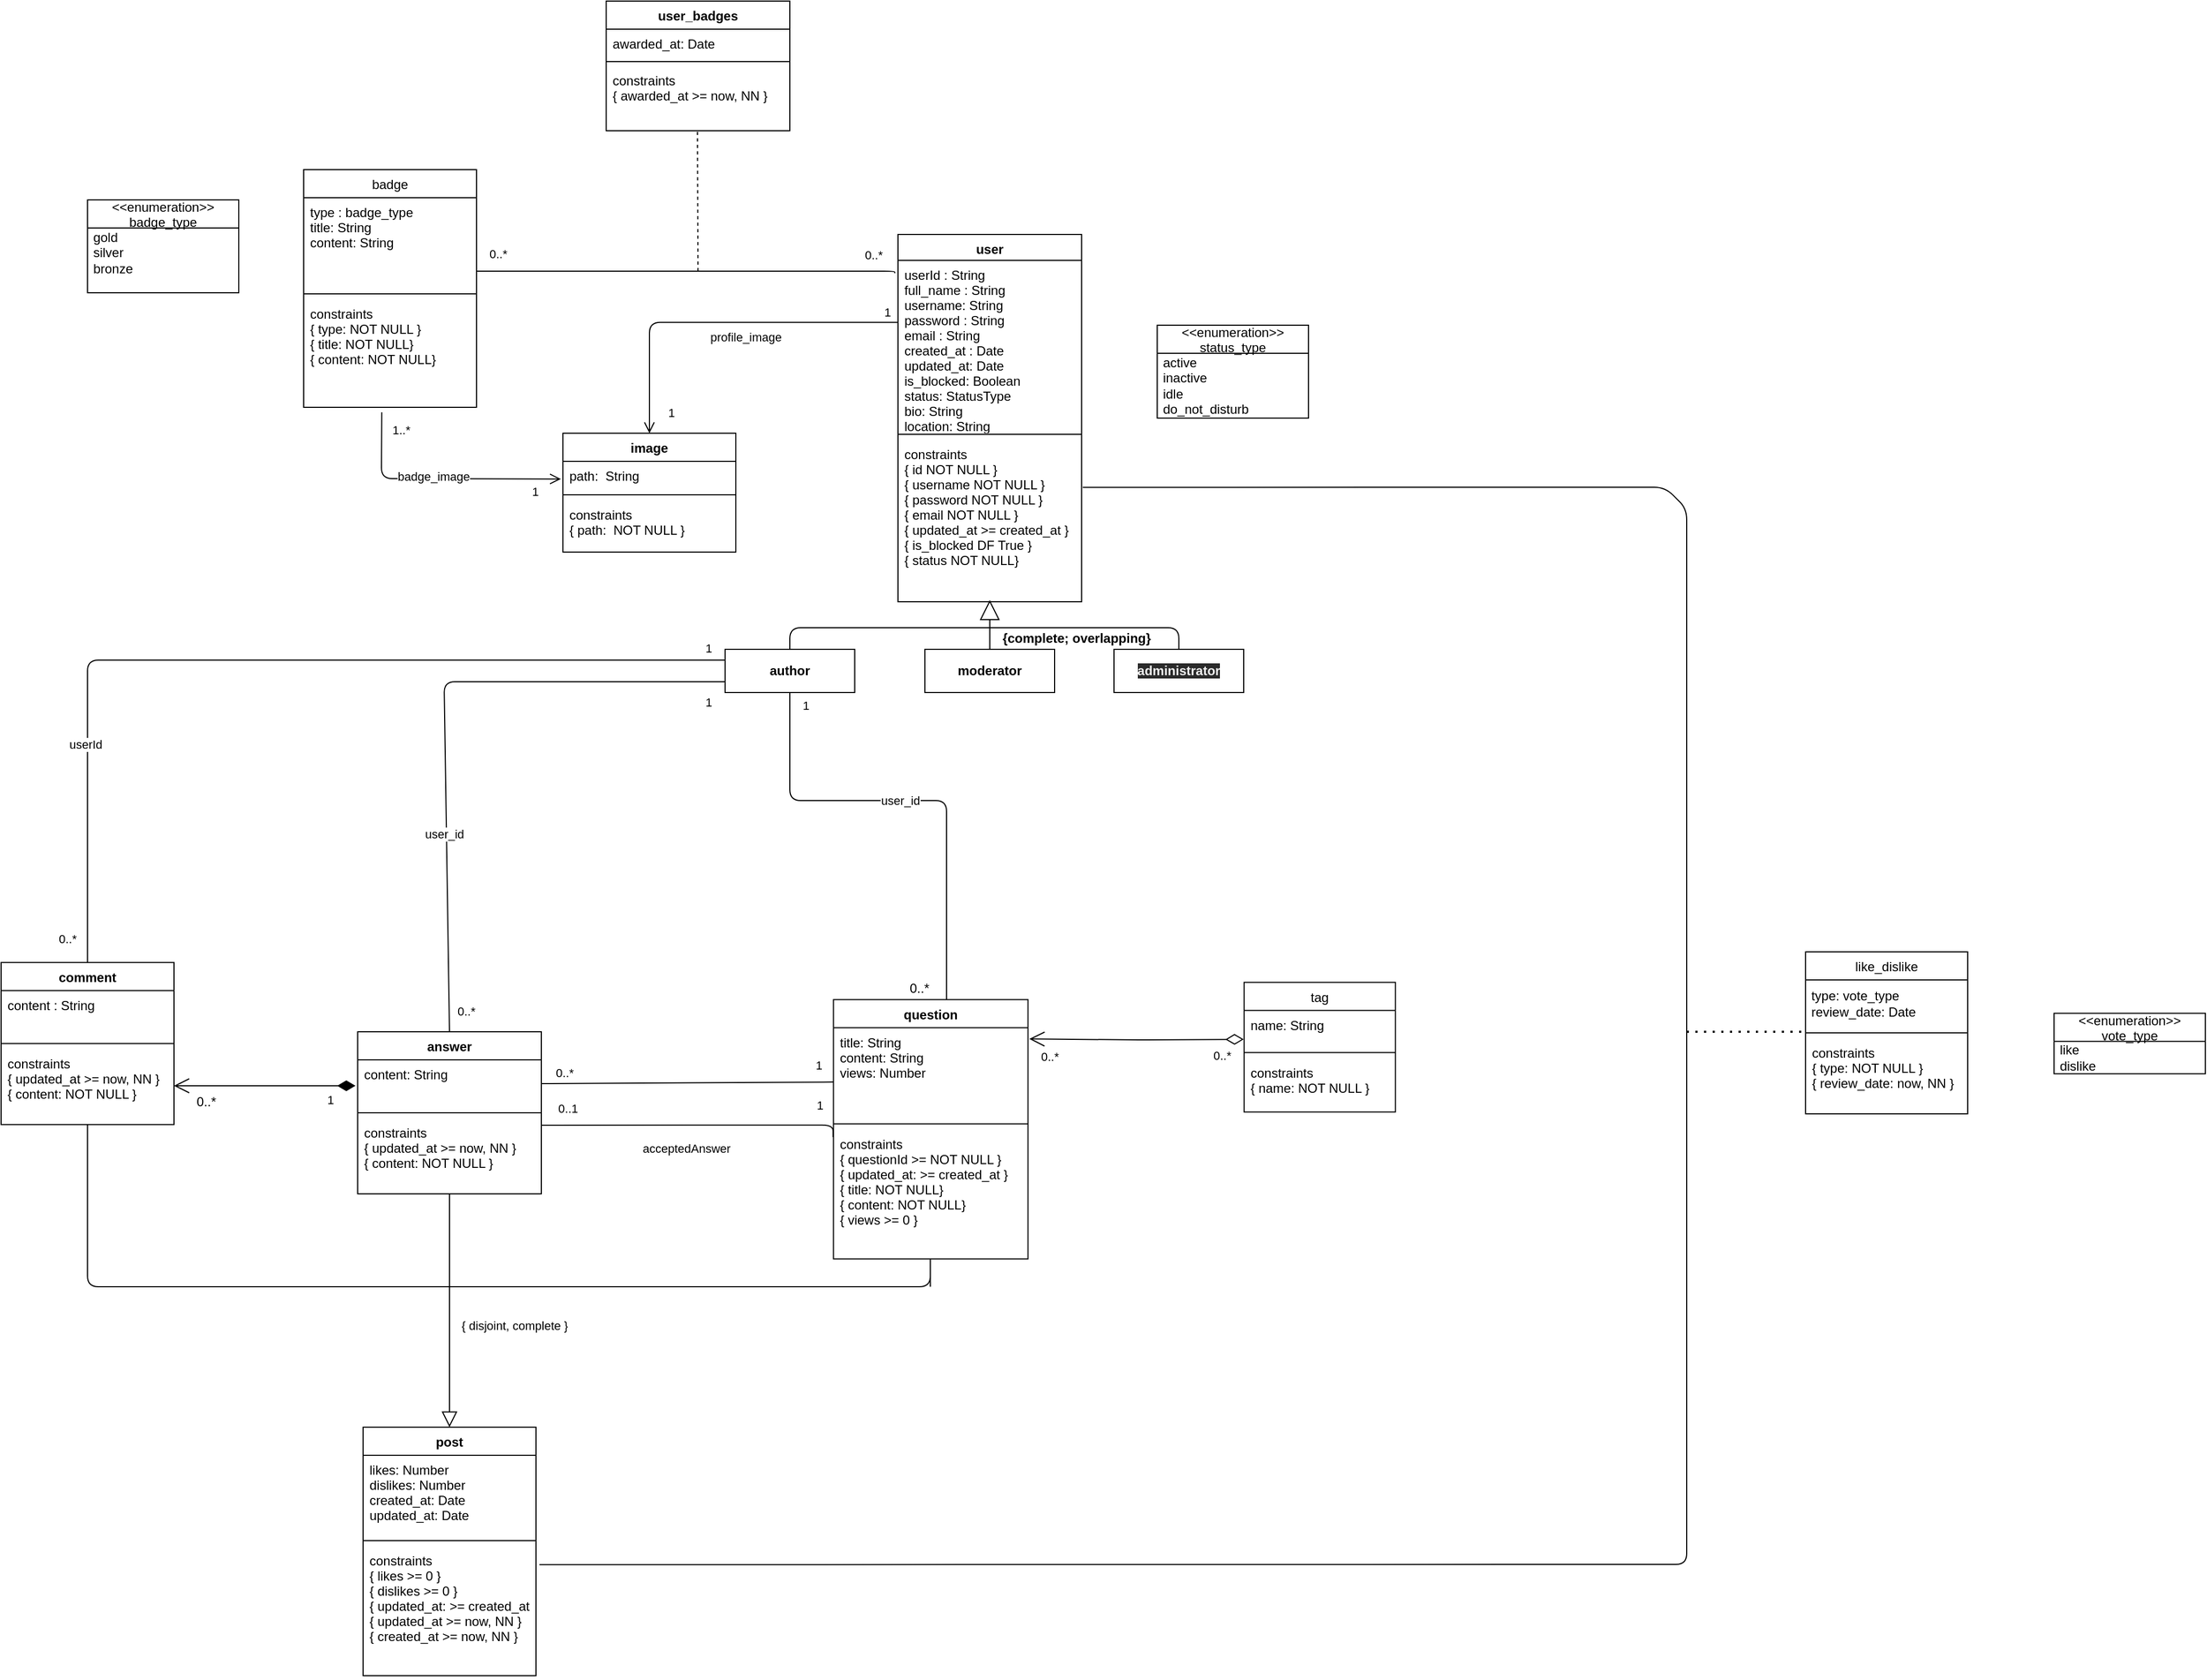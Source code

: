 <mxfile>
    <diagram id="tfldwmdO81GYDGE_3MQ3" name="Page-1">
        <mxGraphModel dx="1489" dy="1096" grid="1" gridSize="10" guides="1" tooltips="1" connect="1" arrows="1" fold="1" page="0" pageScale="1" pageWidth="827" pageHeight="1169" background="none" math="0" shadow="0">
            <root>
                <mxCell id="0"/>
                <mxCell id="1" parent="0"/>
                <mxCell id="27" value="user" style="swimlane;fontStyle=1;align=center;verticalAlign=top;childLayout=stackLayout;horizontal=1;startSize=24;horizontalStack=0;resizeParent=1;resizeParentMax=0;resizeLast=0;collapsible=1;marginBottom=0;" parent="1" vertex="1">
                    <mxGeometry x="130" y="186" width="170" height="340" as="geometry">
                        <mxRectangle x="120" y="366" width="140" height="26" as="alternateBounds"/>
                    </mxGeometry>
                </mxCell>
                <mxCell id="28" value="userId : String&#10;full_name : String&#10;username: String&#10;password : String&#10;email : String&#10;created_at : Date&#10;updated_at: Date&#10;is_blocked: Boolean&#10;status: StatusType&#10;bio: String&#10;location: String" style="text;strokeColor=none;fillColor=none;align=left;verticalAlign=top;spacingLeft=4;spacingRight=4;overflow=hidden;rotatable=0;points=[[0,0.5],[1,0.5]];portConstraint=eastwest;" parent="27" vertex="1">
                    <mxGeometry y="24" width="170" height="156" as="geometry"/>
                </mxCell>
                <mxCell id="204" value="" style="line;strokeWidth=1;fillColor=none;align=left;verticalAlign=middle;spacingTop=-1;spacingLeft=3;spacingRight=3;rotatable=0;labelPosition=right;points=[];portConstraint=eastwest;" parent="27" vertex="1">
                    <mxGeometry y="180" width="170" height="10" as="geometry"/>
                </mxCell>
                <mxCell id="205" value="constraints&#10;{ id NOT NULL }&#10;{ username NOT NULL }&#10;{ password NOT NULL }&#10;{ email NOT NULL }&#10;{ updated_at &gt;= created_at }&#10;{ is_blocked DF True }&#10;{ status NOT NULL}&#10;" style="text;strokeColor=none;fillColor=none;align=left;verticalAlign=top;spacingLeft=4;spacingRight=4;overflow=hidden;rotatable=0;points=[[0,0.5],[1,0.5]];portConstraint=eastwest;" parent="27" vertex="1">
                    <mxGeometry y="190" width="170" height="150" as="geometry"/>
                </mxCell>
                <mxCell id="45" value="image" style="swimlane;fontStyle=1;align=center;verticalAlign=top;childLayout=stackLayout;horizontal=1;startSize=26;horizontalStack=0;resizeParent=1;resizeParentMax=0;resizeLast=0;collapsible=1;marginBottom=0;" parent="1" vertex="1">
                    <mxGeometry x="-180" y="370" width="160" height="110" as="geometry"/>
                </mxCell>
                <mxCell id="46" value="path:  String" style="text;strokeColor=none;fillColor=none;align=left;verticalAlign=top;spacingLeft=4;spacingRight=4;overflow=hidden;rotatable=0;points=[[0,0.5],[1,0.5]];portConstraint=eastwest;" parent="45" vertex="1">
                    <mxGeometry y="26" width="160" height="26" as="geometry"/>
                </mxCell>
                <mxCell id="370" value="" style="line;strokeWidth=1;fillColor=none;align=left;verticalAlign=middle;spacingTop=-1;spacingLeft=3;spacingRight=3;rotatable=0;labelPosition=right;points=[];portConstraint=eastwest;" parent="45" vertex="1">
                    <mxGeometry y="52" width="160" height="10" as="geometry"/>
                </mxCell>
                <mxCell id="369" value="constraints&#10;{ path:  NOT NULL }" style="text;strokeColor=none;fillColor=none;align=left;verticalAlign=top;spacingLeft=4;spacingRight=4;overflow=hidden;rotatable=0;points=[[0,0.5],[1,0.5]];portConstraint=eastwest;" parent="45" vertex="1">
                    <mxGeometry y="62" width="160" height="48" as="geometry"/>
                </mxCell>
                <mxCell id="89" value="badge" style="swimlane;fontStyle=0;childLayout=stackLayout;horizontal=1;startSize=26;horizontalStack=0;resizeParent=1;resizeParentMax=0;resizeLast=0;collapsible=1;marginBottom=0;" parent="1" vertex="1">
                    <mxGeometry x="-420" y="126" width="160" height="220" as="geometry">
                        <mxRectangle x="-460" y="346" width="70" height="26" as="alternateBounds"/>
                    </mxGeometry>
                </mxCell>
                <mxCell id="91" value="type : badge_type&#10;title: String&#10;content: String&#10;" style="text;strokeColor=none;fillColor=none;align=left;verticalAlign=top;spacingLeft=4;spacingRight=4;overflow=hidden;rotatable=0;points=[[0,0.5],[1,0.5]];portConstraint=eastwest;" parent="89" vertex="1">
                    <mxGeometry y="26" width="160" height="84" as="geometry"/>
                </mxCell>
                <mxCell id="364" value="" style="line;strokeWidth=1;fillColor=none;align=left;verticalAlign=middle;spacingTop=-1;spacingLeft=3;spacingRight=3;rotatable=0;labelPosition=right;points=[];portConstraint=eastwest;" parent="89" vertex="1">
                    <mxGeometry y="110" width="160" height="10" as="geometry"/>
                </mxCell>
                <mxCell id="363" value="constraints&#10;{ type: NOT NULL }&#10;{ title: NOT NULL}&#10;{ content: NOT NULL}&#10;" style="text;strokeColor=none;fillColor=none;align=left;verticalAlign=top;spacingLeft=4;spacingRight=4;overflow=hidden;rotatable=0;points=[[0,0.5],[1,0.5]];portConstraint=eastwest;" parent="89" vertex="1">
                    <mxGeometry y="120" width="160" height="100" as="geometry"/>
                </mxCell>
                <mxCell id="101" value="&lt;span style=&quot;font-size: 12px ; font-weight: 700&quot;&gt;{complete; overlapping}&lt;/span&gt;" style="endArrow=block;endSize=16;endFill=0;html=1;exitX=0.5;exitY=0;exitDx=0;exitDy=0;entryX=0.5;entryY=0.989;entryDx=0;entryDy=0;entryPerimeter=0;" parent="1" source="209" target="205" edge="1">
                    <mxGeometry x="-0.562" y="-80" width="160" relative="1" as="geometry">
                        <mxPoint x="210" y="566.584" as="sourcePoint"/>
                        <mxPoint x="170" y="370" as="targetPoint"/>
                        <mxPoint as="offset"/>
                    </mxGeometry>
                </mxCell>
                <mxCell id="112" value="" style="endArrow=none;html=1;entryX=0.5;entryY=0;entryDx=0;entryDy=0;exitX=0.5;exitY=0;exitDx=0;exitDy=0;" parent="1" source="207" target="211" edge="1">
                    <mxGeometry width="50" height="50" relative="1" as="geometry">
                        <mxPoint x="30" y="597" as="sourcePoint"/>
                        <mxPoint x="430" y="597" as="targetPoint"/>
                        <Array as="points">
                            <mxPoint x="30" y="550"/>
                            <mxPoint x="210" y="550"/>
                            <mxPoint x="330" y="550"/>
                            <mxPoint x="390" y="550"/>
                        </Array>
                    </mxGeometry>
                </mxCell>
                <mxCell id="141" style="edgeStyle=orthogonalEdgeStyle;rounded=0;orthogonalLoop=1;jettySize=auto;html=1;" parent="1" edge="1">
                    <mxGeometry x="-0.919" y="-1" relative="1" as="geometry">
                        <mxPoint y="9" as="offset"/>
                    </mxGeometry>
                </mxCell>
                <mxCell id="144" value="" style="endArrow=open;startArrow=none;endFill=0;startFill=0;endSize=8;html=1;verticalAlign=bottom;labelBackgroundColor=none;strokeWidth=1;entryX=0.5;entryY=0;entryDx=0;entryDy=0;edgeStyle=orthogonalEdgeStyle;rounded=1;exitX=0;exitY=0.368;exitDx=0;exitDy=0;exitPerimeter=0;" parent="1" source="28" target="45" edge="1">
                    <mxGeometry width="160" relative="1" as="geometry">
                        <mxPoint x="-110" y="210" as="sourcePoint"/>
                        <mxPoint x="-290" y="370" as="targetPoint"/>
                        <Array as="points"/>
                    </mxGeometry>
                </mxCell>
                <mxCell id="145" value="profile_image" style="edgeLabel;html=1;align=center;verticalAlign=middle;resizable=0;points=[];" parent="144" connectable="0" vertex="1">
                    <mxGeometry x="-0.149" relative="1" as="geometry">
                        <mxPoint y="13" as="offset"/>
                    </mxGeometry>
                </mxCell>
                <mxCell id="146" value="1" style="edgeLabel;html=1;align=center;verticalAlign=middle;resizable=0;points=[];" parent="144" connectable="0" vertex="1">
                    <mxGeometry x="0.754" y="-2" relative="1" as="geometry">
                        <mxPoint x="22" y="22" as="offset"/>
                    </mxGeometry>
                </mxCell>
                <mxCell id="147" value="1" style="edgeLabel;html=1;align=center;verticalAlign=middle;resizable=0;points=[];" parent="144" connectable="0" vertex="1">
                    <mxGeometry x="-0.94" relative="1" as="geometry">
                        <mxPoint y="-10" as="offset"/>
                    </mxGeometry>
                </mxCell>
                <mxCell id="152" value="" style="endArrow=open;startArrow=none;endFill=0;startFill=0;endSize=8;html=1;verticalAlign=bottom;labelBackgroundColor=none;strokeWidth=1;entryX=-0.012;entryY=0.385;entryDx=0;entryDy=0;entryPerimeter=0;exitX=0.452;exitY=1.046;exitDx=0;exitDy=0;exitPerimeter=0;" parent="1" source="363" target="45" edge="1">
                    <mxGeometry width="160" relative="1" as="geometry">
                        <mxPoint x="-410" y="430" as="sourcePoint"/>
                        <mxPoint x="-280" y="444.12" as="targetPoint"/>
                        <Array as="points">
                            <mxPoint x="-348" y="412"/>
                        </Array>
                    </mxGeometry>
                </mxCell>
                <mxCell id="153" value="badge_image" style="edgeLabel;html=1;align=center;verticalAlign=middle;resizable=0;points=[];" parent="152" connectable="0" vertex="1">
                    <mxGeometry x="-0.149" relative="1" as="geometry">
                        <mxPoint x="12" y="-2" as="offset"/>
                    </mxGeometry>
                </mxCell>
                <mxCell id="154" value="1" style="edgeLabel;html=1;align=center;verticalAlign=middle;resizable=0;points=[];" parent="152" connectable="0" vertex="1">
                    <mxGeometry x="0.754" y="-2" relative="1" as="geometry">
                        <mxPoint x="4" y="9" as="offset"/>
                    </mxGeometry>
                </mxCell>
                <mxCell id="207" value="&lt;b&gt;author&lt;/b&gt;" style="whiteSpace=wrap;html=1;" parent="1" vertex="1">
                    <mxGeometry x="-30" y="570" width="120" height="40" as="geometry"/>
                </mxCell>
                <mxCell id="209" value="&lt;span style=&quot;font-weight: 700&quot;&gt;moderator&lt;/span&gt;" style="whiteSpace=wrap;html=1;" parent="1" vertex="1">
                    <mxGeometry x="155" y="570" width="120" height="40" as="geometry"/>
                </mxCell>
                <mxCell id="211" value="&lt;span style=&quot;color: rgb(240 , 240 , 240) ; font-family: &amp;#34;helvetica&amp;#34; ; font-size: 12px ; font-style: normal ; font-weight: 700 ; letter-spacing: normal ; text-align: center ; text-indent: 0px ; text-transform: none ; word-spacing: 0px ; background-color: rgb(42 , 42 , 42) ; display: inline ; float: none&quot;&gt;administrator&lt;/span&gt;" style="whiteSpace=wrap;html=1;" parent="1" vertex="1">
                    <mxGeometry x="330" y="570" width="120" height="40" as="geometry"/>
                </mxCell>
                <mxCell id="93" value="tag" style="swimlane;fontStyle=0;childLayout=stackLayout;horizontal=1;startSize=26;horizontalStack=0;resizeParent=1;resizeParentMax=0;resizeLast=0;collapsible=1;marginBottom=0;" parent="1" vertex="1">
                    <mxGeometry x="450.36" y="878.29" width="140" height="120" as="geometry"/>
                </mxCell>
                <mxCell id="94" value="name: String" style="text;strokeColor=none;fillColor=none;align=left;verticalAlign=top;spacingLeft=4;spacingRight=4;overflow=hidden;rotatable=0;points=[[0,0.5],[1,0.5]];portConstraint=eastwest;" parent="93" vertex="1">
                    <mxGeometry y="26" width="140" height="34" as="geometry"/>
                </mxCell>
                <mxCell id="380" value="" style="line;strokeWidth=1;fillColor=none;align=left;verticalAlign=middle;spacingTop=-1;spacingLeft=3;spacingRight=3;rotatable=0;labelPosition=right;points=[];portConstraint=eastwest;" parent="93" vertex="1">
                    <mxGeometry y="60" width="140" height="10" as="geometry"/>
                </mxCell>
                <mxCell id="379" value="constraints&#10;{ name: NOT NULL }&#10;" style="text;strokeColor=none;fillColor=none;align=left;verticalAlign=top;spacingLeft=4;spacingRight=4;overflow=hidden;rotatable=0;points=[[0,0.5],[1,0.5]];portConstraint=eastwest;" parent="93" vertex="1">
                    <mxGeometry y="70" width="140" height="50" as="geometry"/>
                </mxCell>
                <mxCell id="7" value="question" style="swimlane;fontStyle=1;align=center;verticalAlign=top;childLayout=stackLayout;horizontal=1;startSize=26;horizontalStack=0;resizeParent=1;resizeParentMax=0;resizeLast=0;collapsible=1;marginBottom=0;" parent="1" vertex="1">
                    <mxGeometry x="70.36" y="894.29" width="180" height="240" as="geometry">
                        <mxRectangle x="70.36" y="894.29" width="80" height="26" as="alternateBounds"/>
                    </mxGeometry>
                </mxCell>
                <mxCell id="8" value="title: String&#10;content: String&#10;views: Number" style="text;strokeColor=none;fillColor=none;align=left;verticalAlign=top;spacingLeft=4;spacingRight=4;overflow=hidden;rotatable=0;points=[[0,0.5],[1,0.5]];portConstraint=eastwest;" parent="7" vertex="1">
                    <mxGeometry y="26" width="180" height="84" as="geometry"/>
                </mxCell>
                <mxCell id="375" value="" style="line;strokeWidth=1;fillColor=none;align=left;verticalAlign=middle;spacingTop=-1;spacingLeft=3;spacingRight=3;rotatable=0;labelPosition=right;points=[];portConstraint=eastwest;" parent="7" vertex="1">
                    <mxGeometry y="110" width="180" height="10" as="geometry"/>
                </mxCell>
                <mxCell id="376" value="constraints&#10;{ questionId &gt;= NOT NULL }&#10;{ updated_at: &gt;= created_at }&#10;{ title: NOT NULL}&#10;{ content: NOT NULL}&#10;{ views &gt;= 0 }" style="text;strokeColor=none;fillColor=none;align=left;verticalAlign=top;spacingLeft=4;spacingRight=4;overflow=hidden;rotatable=0;points=[[0,0.5],[1,0.5]];portConstraint=eastwest;" parent="7" vertex="1">
                    <mxGeometry y="120" width="180" height="120" as="geometry"/>
                </mxCell>
                <mxCell id="58" value="comment" style="swimlane;fontStyle=1;align=center;verticalAlign=top;childLayout=stackLayout;horizontal=1;startSize=26;horizontalStack=0;resizeParent=1;resizeParentMax=0;resizeLast=0;collapsible=1;marginBottom=0;" parent="1" vertex="1">
                    <mxGeometry x="-700" y="859.91" width="160" height="150" as="geometry">
                        <mxRectangle x="-700" y="859.91" width="90" height="26" as="alternateBounds"/>
                    </mxGeometry>
                </mxCell>
                <mxCell id="59" value="content : String&#10;" style="text;strokeColor=none;fillColor=none;align=left;verticalAlign=top;spacingLeft=4;spacingRight=4;overflow=hidden;rotatable=0;points=[[0,0.5],[1,0.5]];portConstraint=eastwest;" parent="58" vertex="1">
                    <mxGeometry y="26" width="160" height="44" as="geometry"/>
                </mxCell>
                <mxCell id="372" value="" style="line;strokeWidth=1;fillColor=none;align=left;verticalAlign=middle;spacingTop=-1;spacingLeft=3;spacingRight=3;rotatable=0;labelPosition=right;points=[];portConstraint=eastwest;" parent="58" vertex="1">
                    <mxGeometry y="70" width="160" height="10" as="geometry"/>
                </mxCell>
                <mxCell id="371" value="constraints&#10;{ updated_at &gt;= now, NN }&#10;{ content: NOT NULL }" style="text;strokeColor=none;fillColor=none;align=left;verticalAlign=top;spacingLeft=4;spacingRight=4;overflow=hidden;rotatable=0;points=[[0,0.5],[1,0.5]];portConstraint=eastwest;" parent="58" vertex="1">
                    <mxGeometry y="80" width="160" height="70" as="geometry"/>
                </mxCell>
                <mxCell id="83" value="post" style="swimlane;fontStyle=1;align=center;verticalAlign=top;childLayout=stackLayout;horizontal=1;startSize=26;horizontalStack=0;resizeParent=1;resizeParentMax=0;resizeLast=0;collapsible=1;marginBottom=0;" parent="1" vertex="1">
                    <mxGeometry x="-365" y="1290.0" width="160" height="230" as="geometry">
                        <mxRectangle x="1050" y="600" width="80" height="26" as="alternateBounds"/>
                    </mxGeometry>
                </mxCell>
                <mxCell id="84" value="likes: Number&#10;dislikes: Number&#10;created_at: Date&#10;updated_at: Date" style="text;strokeColor=none;fillColor=none;align=left;verticalAlign=top;spacingLeft=4;spacingRight=4;overflow=hidden;rotatable=0;points=[[0,0.5],[1,0.5]];portConstraint=eastwest;" parent="83" vertex="1">
                    <mxGeometry y="26" width="160" height="74" as="geometry"/>
                </mxCell>
                <mxCell id="222" value="" style="line;strokeWidth=1;fillColor=none;align=left;verticalAlign=middle;spacingTop=-1;spacingLeft=3;spacingRight=3;rotatable=0;labelPosition=right;points=[];portConstraint=eastwest;" parent="83" vertex="1">
                    <mxGeometry y="100" width="160" height="10" as="geometry"/>
                </mxCell>
                <mxCell id="221" value="constraints&#10;{ likes &gt;= 0 }&#10;{ dislikes &gt;= 0 }&#10;{ updated_at: &gt;= created_at }&#10;{ updated_at &gt;= now, NN }&#10;{ created_at &gt;= now, NN }" style="text;strokeColor=none;fillColor=none;align=left;verticalAlign=top;spacingLeft=4;spacingRight=4;overflow=hidden;rotatable=0;points=[[0,0.5],[1,0.5]];portConstraint=eastwest;" parent="83" vertex="1">
                    <mxGeometry y="110" width="160" height="120" as="geometry"/>
                </mxCell>
                <mxCell id="162" value="0..*" style="text;html=1;strokeColor=none;fillColor=none;align=center;verticalAlign=middle;whiteSpace=wrap;rounded=0;" parent="1" vertex="1">
                    <mxGeometry x="-530" y="978.622" width="40" height="19.818" as="geometry"/>
                </mxCell>
                <mxCell id="232" value="1..*" style="edgeLabel;html=1;align=center;verticalAlign=middle;resizable=0;points=[];" parent="1" connectable="0" vertex="1">
                    <mxGeometry x="-209.998" y="330.997" as="geometry">
                        <mxPoint x="-120" y="36" as="offset"/>
                    </mxGeometry>
                </mxCell>
                <mxCell id="238" value="" style="endArrow=none;html=1;edgeStyle=orthogonalEdgeStyle;entryX=-0.017;entryY=0.076;entryDx=0;entryDy=0;entryPerimeter=0;" parent="1" target="28" edge="1">
                    <mxGeometry relative="1" as="geometry">
                        <mxPoint x="-260" y="220" as="sourcePoint"/>
                        <mxPoint x="-100" y="220" as="targetPoint"/>
                        <Array as="points">
                            <mxPoint x="-260" y="220"/>
                        </Array>
                    </mxGeometry>
                </mxCell>
                <mxCell id="239" value="0..*" style="edgeLabel;resizable=0;html=1;align=left;verticalAlign=bottom;" parent="238" connectable="0" vertex="1">
                    <mxGeometry x="-1" relative="1" as="geometry">
                        <mxPoint x="10" y="-8" as="offset"/>
                    </mxGeometry>
                </mxCell>
                <mxCell id="240" value="0..*" style="edgeLabel;resizable=0;html=1;align=right;verticalAlign=bottom;" parent="238" connectable="0" vertex="1">
                    <mxGeometry x="1" relative="1" as="geometry">
                        <mxPoint x="-11" y="-8" as="offset"/>
                    </mxGeometry>
                </mxCell>
                <mxCell id="241" value="" style="endArrow=none;html=1;edgeStyle=orthogonalEdgeStyle;exitX=0.5;exitY=1;exitDx=0;exitDy=0;" parent="1" source="207" edge="1">
                    <mxGeometry relative="1" as="geometry">
                        <mxPoint x="30" y="690" as="sourcePoint"/>
                        <mxPoint x="175" y="894" as="targetPoint"/>
                        <Array as="points">
                            <mxPoint x="30" y="710"/>
                            <mxPoint x="175" y="710"/>
                        </Array>
                    </mxGeometry>
                </mxCell>
                <mxCell id="242" value="1" style="edgeLabel;resizable=0;html=1;align=left;verticalAlign=bottom;" parent="241" connectable="0" vertex="1">
                    <mxGeometry x="-1" relative="1" as="geometry">
                        <mxPoint x="10" y="20" as="offset"/>
                    </mxGeometry>
                </mxCell>
                <mxCell id="423" value="user_id" style="edgeLabel;html=1;align=center;verticalAlign=middle;resizable=0;points=[];" parent="241" connectable="0" vertex="1">
                    <mxGeometry x="-0.06" y="-5" relative="1" as="geometry">
                        <mxPoint y="-5" as="offset"/>
                    </mxGeometry>
                </mxCell>
                <mxCell id="245" value="0..*" style="text;html=1;strokeColor=none;fillColor=none;align=center;verticalAlign=middle;whiteSpace=wrap;rounded=0;" parent="1" vertex="1">
                    <mxGeometry x="130" y="874" width="40" height="20" as="geometry"/>
                </mxCell>
                <mxCell id="293" value="" style="endArrow=none;html=1;edgeStyle=orthogonalEdgeStyle;exitX=-0.002;exitY=0.06;exitDx=0;exitDy=0;exitPerimeter=0;entryX=1.001;entryY=0.092;entryDx=0;entryDy=0;entryPerimeter=0;" parent="1" source="376" target="373" edge="1">
                    <mxGeometry relative="1" as="geometry">
                        <mxPoint x="67" y="1021" as="sourcePoint"/>
                        <mxPoint x="-160" y="1021" as="targetPoint"/>
                        <Array as="points">
                            <mxPoint x="70" y="1010"/>
                        </Array>
                    </mxGeometry>
                </mxCell>
                <mxCell id="294" value="1" style="edgeLabel;resizable=0;html=1;align=left;verticalAlign=bottom;" parent="293" connectable="0" vertex="1">
                    <mxGeometry x="-1" relative="1" as="geometry">
                        <mxPoint x="-17" y="-21" as="offset"/>
                    </mxGeometry>
                </mxCell>
                <mxCell id="295" value="0..1" style="edgeLabel;resizable=0;html=1;align=right;verticalAlign=bottom;" parent="293" connectable="0" vertex="1">
                    <mxGeometry x="1" relative="1" as="geometry">
                        <mxPoint x="34" y="-7" as="offset"/>
                    </mxGeometry>
                </mxCell>
                <mxCell id="292" value="acceptedAnswer" style="edgeLabel;html=1;align=center;verticalAlign=middle;resizable=0;points=[];" parent="1" connectable="0" vertex="1">
                    <mxGeometry x="-350" y="898" width="180" as="geometry">
                        <mxPoint x="194" y="134" as="offset"/>
                    </mxGeometry>
                </mxCell>
                <mxCell id="305" value="0..*" style="endArrow=open;html=1;endSize=12;startArrow=diamondThin;startSize=14;startFill=0;edgeStyle=orthogonalEdgeStyle;align=left;verticalAlign=bottom;entryX=1.007;entryY=0.123;entryDx=0;entryDy=0;entryPerimeter=0;" parent="1" target="8" edge="1">
                    <mxGeometry x="-0.698" y="24" relative="1" as="geometry">
                        <mxPoint x="450" y="931" as="sourcePoint"/>
                        <mxPoint x="200.36" y="1078.29" as="targetPoint"/>
                        <mxPoint as="offset"/>
                    </mxGeometry>
                </mxCell>
                <mxCell id="307" value="0..*" style="edgeLabel;resizable=0;html=1;align=right;verticalAlign=bottom;" parent="1" connectable="0" vertex="1">
                    <mxGeometry x="250.36" y="1118.287" as="geometry">
                        <mxPoint x="29" y="-163" as="offset"/>
                    </mxGeometry>
                </mxCell>
                <mxCell id="310" value="1" style="endArrow=open;html=1;endSize=12;startArrow=diamondThin;startSize=14;startFill=1;edgeStyle=orthogonalEdgeStyle;align=left;verticalAlign=bottom;" parent="1" edge="1">
                    <mxGeometry x="-0.663" y="22" relative="1" as="geometry">
                        <mxPoint x="-372" y="974" as="sourcePoint"/>
                        <mxPoint x="-540" y="974" as="targetPoint"/>
                        <Array as="points"/>
                        <mxPoint as="offset"/>
                    </mxGeometry>
                </mxCell>
                <mxCell id="318" value="" style="endArrow=none;html=1;entryX=0;entryY=0.75;entryDx=0;entryDy=0;exitX=0.5;exitY=0;exitDx=0;exitDy=0;" parent="1" source="322" target="207" edge="1">
                    <mxGeometry width="50" height="50" relative="1" as="geometry">
                        <mxPoint x="-160" y="1134" as="sourcePoint"/>
                        <mxPoint x="-160" y="584" as="targetPoint"/>
                        <Array as="points">
                            <mxPoint x="-290" y="600"/>
                            <mxPoint x="-160" y="600"/>
                        </Array>
                    </mxGeometry>
                </mxCell>
                <mxCell id="396" value="user_id" style="edgeLabel;html=1;align=center;verticalAlign=middle;resizable=0;points=[];" parent="318" vertex="1" connectable="0">
                    <mxGeometry x="-0.282" y="3" relative="1" as="geometry">
                        <mxPoint x="1" y="26" as="offset"/>
                    </mxGeometry>
                </mxCell>
                <mxCell id="319" value="1" style="edgeLabel;resizable=0;html=1;align=left;verticalAlign=bottom;" parent="1" connectable="0" vertex="1">
                    <mxGeometry x="60.0" y="844.004" as="geometry">
                        <mxPoint x="-110" y="-217" as="offset"/>
                    </mxGeometry>
                </mxCell>
                <mxCell id="320" value="0..*" style="edgeLabel;resizable=0;html=1;align=right;verticalAlign=bottom;" parent="1" connectable="0" vertex="1">
                    <mxGeometry x="-79.64" y="803.997" as="geometry">
                        <mxPoint x="-181" y="110" as="offset"/>
                    </mxGeometry>
                </mxCell>
                <mxCell id="322" value="answer" style="swimlane;fontStyle=1;align=center;verticalAlign=top;childLayout=stackLayout;horizontal=1;startSize=26;horizontalStack=0;resizeParent=1;resizeParentMax=0;resizeLast=0;collapsible=1;marginBottom=0;" parent="1" vertex="1">
                    <mxGeometry x="-370" y="924" width="170" height="150" as="geometry">
                        <mxRectangle x="-370" y="924" width="80" height="26" as="alternateBounds"/>
                    </mxGeometry>
                </mxCell>
                <mxCell id="323" value="content: String" style="text;strokeColor=none;fillColor=none;align=left;verticalAlign=top;spacingLeft=4;spacingRight=4;overflow=hidden;rotatable=0;points=[[0,0.5],[1,0.5]];portConstraint=eastwest;" parent="322" vertex="1">
                    <mxGeometry y="26" width="170" height="44" as="geometry"/>
                </mxCell>
                <mxCell id="374" value="" style="line;strokeWidth=1;fillColor=none;align=left;verticalAlign=middle;spacingTop=-1;spacingLeft=3;spacingRight=3;rotatable=0;labelPosition=right;points=[];portConstraint=eastwest;" parent="322" vertex="1">
                    <mxGeometry y="70" width="170" height="10" as="geometry"/>
                </mxCell>
                <mxCell id="373" value="constraints&#10;{ updated_at &gt;= now, NN }&#10;{ content: NOT NULL }" style="text;strokeColor=none;fillColor=none;align=left;verticalAlign=top;spacingLeft=4;spacingRight=4;overflow=hidden;rotatable=0;points=[[0,0.5],[1,0.5]];portConstraint=eastwest;" parent="322" vertex="1">
                    <mxGeometry y="80" width="170" height="70" as="geometry"/>
                </mxCell>
                <mxCell id="328" value="" style="endArrow=none;html=1;entryX=0;entryY=0.25;entryDx=0;entryDy=0;exitX=0.5;exitY=0;exitDx=0;exitDy=0;" parent="1" source="58" target="207" edge="1">
                    <mxGeometry width="50" height="50" relative="1" as="geometry">
                        <mxPoint x="-620" y="933.91" as="sourcePoint"/>
                        <mxPoint x="-90" y="724" as="targetPoint"/>
                        <Array as="points">
                            <mxPoint x="-620" y="580"/>
                        </Array>
                    </mxGeometry>
                </mxCell>
                <mxCell id="397" value="userId" style="edgeLabel;html=1;align=center;verticalAlign=middle;resizable=0;points=[];" parent="328" vertex="1" connectable="0">
                    <mxGeometry x="-0.536" y="2" relative="1" as="geometry">
                        <mxPoint as="offset"/>
                    </mxGeometry>
                </mxCell>
                <mxCell id="331" value="1" style="edgeLabel;resizable=0;html=1;align=left;verticalAlign=bottom;" parent="1" connectable="0" vertex="1">
                    <mxGeometry x="60.0" y="794.004" as="geometry">
                        <mxPoint x="-110" y="-217" as="offset"/>
                    </mxGeometry>
                </mxCell>
                <mxCell id="332" value="0..*" style="edgeLabel;resizable=0;html=1;align=right;verticalAlign=bottom;" parent="1" connectable="0" vertex="1">
                    <mxGeometry x="-540.0" y="849.997" as="geometry">
                        <mxPoint x="-90" y="-3" as="offset"/>
                    </mxGeometry>
                </mxCell>
                <mxCell id="357" value="&lt;&lt;enumeration&gt;&gt;&#10;status_type" style="swimlane;fontStyle=0;childLayout=stackLayout;horizontal=1;startSize=26;horizontalStack=0;resizeParent=1;resizeParentMax=0;resizeLast=0;collapsible=1;marginBottom=0;" parent="1" vertex="1">
                    <mxGeometry x="370" y="270" width="140" height="86" as="geometry"/>
                </mxCell>
                <mxCell id="362" value="&lt;div&gt;&lt;span&gt;&amp;nbsp;active&lt;/span&gt;&lt;/div&gt;&lt;div&gt;&lt;span&gt;&amp;nbsp;inactive&lt;/span&gt;&lt;/div&gt;&lt;div&gt;&lt;span&gt;&amp;nbsp;idle&lt;/span&gt;&lt;/div&gt;&lt;div&gt;&lt;span&gt;&amp;nbsp;do_not_disturb&lt;/span&gt;&lt;/div&gt;" style="text;html=1;align=left;verticalAlign=middle;resizable=0;points=[];autosize=1;strokeColor=none;" parent="357" vertex="1">
                    <mxGeometry y="26" width="140" height="60" as="geometry"/>
                </mxCell>
                <mxCell id="365" value="&lt;&lt;enumeration&gt;&gt;&#10;badge_type" style="swimlane;fontStyle=0;childLayout=stackLayout;horizontal=1;startSize=26;horizontalStack=0;resizeParent=1;resizeParentMax=0;resizeLast=0;collapsible=1;marginBottom=0;" parent="1" vertex="1">
                    <mxGeometry x="-620" y="154" width="140" height="86" as="geometry"/>
                </mxCell>
                <mxCell id="366" value="&lt;div&gt;&lt;span&gt;&amp;nbsp;gold&lt;/span&gt;&lt;/div&gt;&lt;div&gt;&lt;span&gt;&amp;nbsp;silver&lt;/span&gt;&lt;/div&gt;&lt;div&gt;&lt;span&gt;&amp;nbsp;bronze&lt;/span&gt;&lt;/div&gt;&lt;div&gt;&lt;span&gt;&amp;nbsp;&lt;/span&gt;&lt;/div&gt;" style="text;html=1;align=left;verticalAlign=middle;resizable=0;points=[];autosize=1;strokeColor=none;" parent="365" vertex="1">
                    <mxGeometry y="26" width="140" height="60" as="geometry"/>
                </mxCell>
                <mxCell id="404" value="" style="endArrow=none;html=1;entryX=0.5;entryY=1;entryDx=0;entryDy=0;" parent="1" target="58" edge="1">
                    <mxGeometry width="50" height="50" relative="1" as="geometry">
                        <mxPoint x="-290" y="1160" as="sourcePoint"/>
                        <mxPoint x="-600" y="1050" as="targetPoint"/>
                        <Array as="points">
                            <mxPoint x="-290" y="1160"/>
                            <mxPoint x="-620" y="1160"/>
                        </Array>
                    </mxGeometry>
                </mxCell>
                <mxCell id="405" value="" style="endArrow=block;html=1;exitX=0.5;exitY=1;exitDx=0;exitDy=0;entryX=0.5;entryY=0;entryDx=0;entryDy=0;endFill=0;endSize=12;" parent="1" source="322" target="83" edge="1">
                    <mxGeometry width="50" height="50" relative="1" as="geometry">
                        <mxPoint x="-260" y="1160" as="sourcePoint"/>
                        <mxPoint x="-210" y="1210" as="targetPoint"/>
                    </mxGeometry>
                </mxCell>
                <mxCell id="409" value="{ disjoint, complete }" style="edgeLabel;html=1;align=center;verticalAlign=middle;resizable=0;points=[];" parent="405" vertex="1" connectable="0">
                    <mxGeometry x="0.422" y="3" relative="1" as="geometry">
                        <mxPoint x="57" y="-32" as="offset"/>
                    </mxGeometry>
                </mxCell>
                <mxCell id="406" value="" style="endArrow=none;html=1;rounded=1;" parent="1" edge="1">
                    <mxGeometry width="50" height="50" relative="1" as="geometry">
                        <mxPoint x="-290" y="1160" as="sourcePoint"/>
                        <mxPoint x="160" y="1160" as="targetPoint"/>
                        <Array as="points">
                            <mxPoint x="160" y="1160"/>
                            <mxPoint x="160" y="1130"/>
                        </Array>
                    </mxGeometry>
                </mxCell>
                <mxCell id="410" value="" style="endArrow=none;html=1;endSize=12;exitX=1;exitY=0.5;exitDx=0;exitDy=0;entryX=0;entryY=0.598;entryDx=0;entryDy=0;entryPerimeter=0;" parent="1" source="323" target="8" edge="1">
                    <mxGeometry width="50" height="50" relative="1" as="geometry">
                        <mxPoint x="-190" y="980" as="sourcePoint"/>
                        <mxPoint x="50" y="980" as="targetPoint"/>
                    </mxGeometry>
                </mxCell>
                <mxCell id="411" value="0..*" style="edgeLabel;resizable=0;html=1;align=right;verticalAlign=bottom;" parent="1" connectable="0" vertex="1">
                    <mxGeometry x="-170.0" y="970.0" as="geometry"/>
                </mxCell>
                <mxCell id="412" value="1" style="edgeLabel;resizable=0;html=1;align=left;verticalAlign=bottom;" parent="1" connectable="0" vertex="1">
                    <mxGeometry x="60.0" y="1023.29" as="geometry">
                        <mxPoint x="-8" y="-60" as="offset"/>
                    </mxGeometry>
                </mxCell>
                <mxCell id="416" value="user_badges" style="swimlane;fontStyle=1;align=center;verticalAlign=top;childLayout=stackLayout;horizontal=1;startSize=26;horizontalStack=0;resizeParent=1;resizeParentMax=0;resizeLast=0;collapsible=1;marginBottom=0;" parent="1" vertex="1">
                    <mxGeometry x="-140" y="-30" width="170" height="120" as="geometry"/>
                </mxCell>
                <mxCell id="417" value="awarded_at: Date" style="text;strokeColor=none;fillColor=none;align=left;verticalAlign=top;spacingLeft=4;spacingRight=4;overflow=hidden;rotatable=0;points=[[0,0.5],[1,0.5]];portConstraint=eastwest;" parent="416" vertex="1">
                    <mxGeometry y="26" width="170" height="26" as="geometry"/>
                </mxCell>
                <mxCell id="418" value="" style="line;strokeWidth=1;fillColor=none;align=left;verticalAlign=middle;spacingTop=-1;spacingLeft=3;spacingRight=3;rotatable=0;labelPosition=right;points=[];portConstraint=eastwest;" parent="416" vertex="1">
                    <mxGeometry y="52" width="170" height="8" as="geometry"/>
                </mxCell>
                <mxCell id="419" value="constraints&#10;{ awarded_at &gt;= now, NN }" style="text;strokeColor=none;fillColor=none;align=left;verticalAlign=top;spacingLeft=4;spacingRight=4;overflow=hidden;rotatable=0;points=[[0,0.5],[1,0.5]];portConstraint=eastwest;" parent="416" vertex="1">
                    <mxGeometry y="60" width="170" height="60" as="geometry"/>
                </mxCell>
                <mxCell id="424" value="" style="endArrow=none;dashed=1;html=1;" parent="1" edge="1">
                    <mxGeometry width="50" height="50" relative="1" as="geometry">
                        <mxPoint x="-55" y="220" as="sourcePoint"/>
                        <mxPoint x="-55.5" y="90" as="targetPoint"/>
                    </mxGeometry>
                </mxCell>
                <mxCell id="425" value="" style="endArrow=none;html=1;exitX=1.006;exitY=0.294;exitDx=0;exitDy=0;exitPerimeter=0;entryX=1.02;entryY=0.144;entryDx=0;entryDy=0;entryPerimeter=0;" parent="1" source="205" target="221" edge="1">
                    <mxGeometry width="50" height="50" relative="1" as="geometry">
                        <mxPoint x="350" y="720" as="sourcePoint"/>
                        <mxPoint x="860" y="1430" as="targetPoint"/>
                        <Array as="points">
                            <mxPoint x="840" y="420"/>
                            <mxPoint x="860" y="440"/>
                            <mxPoint x="860" y="1417"/>
                        </Array>
                    </mxGeometry>
                </mxCell>
                <mxCell id="426" value="like_dislike" style="swimlane;fontStyle=0;childLayout=stackLayout;horizontal=1;startSize=26;horizontalStack=0;resizeParent=1;resizeParentMax=0;resizeLast=0;collapsible=1;marginBottom=0;" parent="1" vertex="1">
                    <mxGeometry x="970" y="850" width="150" height="150" as="geometry"/>
                </mxCell>
                <mxCell id="431" value="&amp;nbsp;type: vote_type&lt;br&gt;&lt;span&gt;&amp;nbsp;review_date: Date&lt;/span&gt;" style="text;html=1;strokeColor=none;fillColor=none;align=left;verticalAlign=middle;whiteSpace=wrap;rounded=0;" parent="426" vertex="1">
                    <mxGeometry y="26" width="150" height="44" as="geometry"/>
                </mxCell>
                <mxCell id="434" value="" style="line;strokeWidth=1;fillColor=none;align=left;verticalAlign=middle;spacingTop=-1;spacingLeft=3;spacingRight=3;rotatable=0;labelPosition=right;points=[];portConstraint=eastwest;" parent="426" vertex="1">
                    <mxGeometry y="70" width="150" height="10" as="geometry"/>
                </mxCell>
                <mxCell id="432" value="constraints&#10;{ type: NOT NULL }&#10;{ review_date: now, NN }&#10;" style="text;strokeColor=none;fillColor=none;align=left;verticalAlign=top;spacingLeft=4;spacingRight=4;overflow=hidden;rotatable=0;points=[[0,0.5],[1,0.5]];portConstraint=eastwest;" parent="426" vertex="1">
                    <mxGeometry y="80" width="150" height="70" as="geometry"/>
                </mxCell>
                <mxCell id="430" value="" style="endArrow=none;dashed=1;html=1;dashPattern=1 3;strokeWidth=2;" parent="1" edge="1">
                    <mxGeometry width="50" height="50" relative="1" as="geometry">
                        <mxPoint x="860" y="924" as="sourcePoint"/>
                        <mxPoint x="970" y="924" as="targetPoint"/>
                    </mxGeometry>
                </mxCell>
                <mxCell id="435" value="&lt;&lt;enumeration&gt;&gt;&#10;vote_type" style="swimlane;fontStyle=0;childLayout=stackLayout;horizontal=1;startSize=26;horizontalStack=0;resizeParent=1;resizeParentMax=0;resizeLast=0;collapsible=1;marginBottom=0;" parent="1" vertex="1">
                    <mxGeometry x="1200" y="906.91" width="140" height="56" as="geometry"/>
                </mxCell>
                <mxCell id="437" value="&amp;nbsp;like&lt;br&gt;&amp;nbsp;dislike" style="text;html=1;align=left;verticalAlign=middle;resizable=0;points=[];autosize=1;strokeColor=none;" parent="435" vertex="1">
                    <mxGeometry y="26" width="140" height="30" as="geometry"/>
                </mxCell>
            </root>
        </mxGraphModel>
    </diagram>
</mxfile>